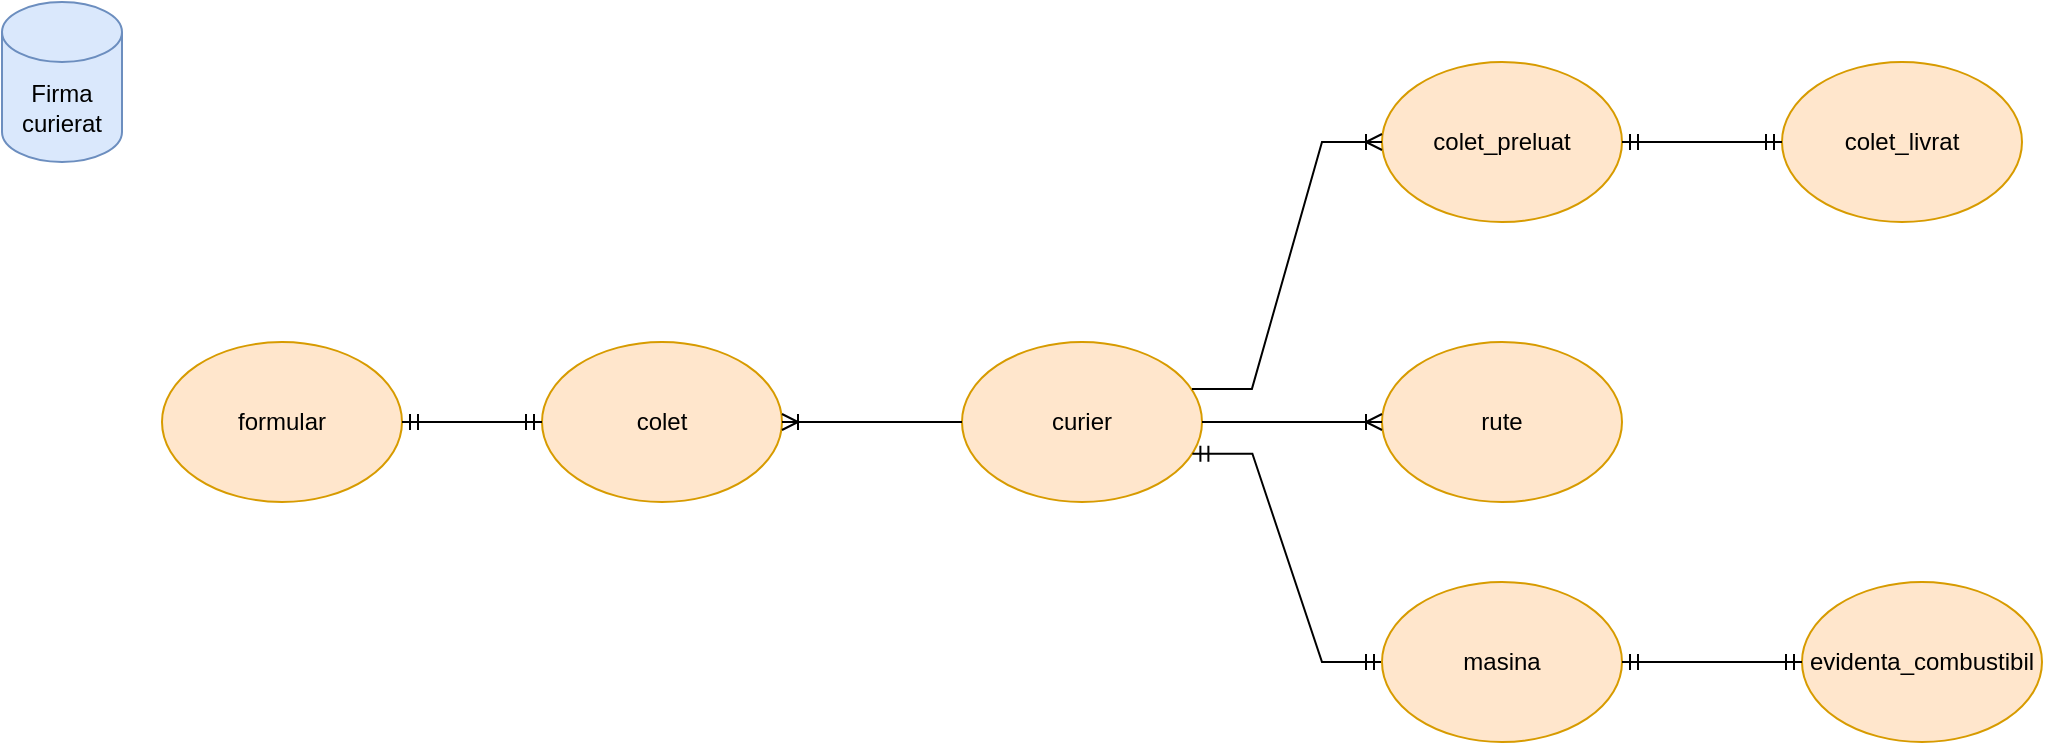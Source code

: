 <mxfile version="23.0.2" type="github">
  <diagram name="Page-1" id="skVKFUmh7Q1YnFiJwnqI">
    <mxGraphModel dx="1167" dy="619" grid="1" gridSize="10" guides="1" tooltips="1" connect="1" arrows="1" fold="1" page="1" pageScale="1" pageWidth="850" pageHeight="1100" math="0" shadow="0">
      <root>
        <mxCell id="0" />
        <mxCell id="1" parent="0" />
        <mxCell id="UZetojyLB-9DZRHoAXMX-2" value="Firma curierat" style="shape=cylinder3;whiteSpace=wrap;html=1;boundedLbl=1;backgroundOutline=1;size=15;fillColor=#dae8fc;strokeColor=#6c8ebf;" vertex="1" parent="1">
          <mxGeometry x="30" y="140" width="60" height="80" as="geometry" />
        </mxCell>
        <mxCell id="UZetojyLB-9DZRHoAXMX-3" value="rute" style="ellipse;whiteSpace=wrap;html=1;fillColor=#ffe6cc;strokeColor=#d79b00;" vertex="1" parent="1">
          <mxGeometry x="720" y="310" width="120" height="80" as="geometry" />
        </mxCell>
        <mxCell id="UZetojyLB-9DZRHoAXMX-4" value="curier" style="ellipse;whiteSpace=wrap;html=1;fillColor=#ffe6cc;strokeColor=#d79b00;" vertex="1" parent="1">
          <mxGeometry x="510" y="310" width="120" height="80" as="geometry" />
        </mxCell>
        <mxCell id="UZetojyLB-9DZRHoAXMX-5" value="colet" style="ellipse;whiteSpace=wrap;html=1;fillColor=#ffe6cc;strokeColor=#d79b00;" vertex="1" parent="1">
          <mxGeometry x="300" y="310" width="120" height="80" as="geometry" />
        </mxCell>
        <mxCell id="UZetojyLB-9DZRHoAXMX-6" value="formular" style="ellipse;whiteSpace=wrap;html=1;fillColor=#ffe6cc;strokeColor=#d79b00;" vertex="1" parent="1">
          <mxGeometry x="110" y="310" width="120" height="80" as="geometry" />
        </mxCell>
        <mxCell id="UZetojyLB-9DZRHoAXMX-7" value="" style="edgeStyle=entityRelationEdgeStyle;fontSize=12;html=1;endArrow=ERmandOne;startArrow=ERmandOne;rounded=0;exitX=1;exitY=0.5;exitDx=0;exitDy=0;" edge="1" parent="1" source="UZetojyLB-9DZRHoAXMX-6" target="UZetojyLB-9DZRHoAXMX-5">
          <mxGeometry width="100" height="100" relative="1" as="geometry">
            <mxPoint x="370" y="460" as="sourcePoint" />
            <mxPoint x="470" y="360" as="targetPoint" />
          </mxGeometry>
        </mxCell>
        <mxCell id="UZetojyLB-9DZRHoAXMX-8" value="" style="edgeStyle=entityRelationEdgeStyle;fontSize=12;html=1;endArrow=ERoneToMany;rounded=0;" edge="1" parent="1" source="UZetojyLB-9DZRHoAXMX-4" target="UZetojyLB-9DZRHoAXMX-5">
          <mxGeometry width="100" height="100" relative="1" as="geometry">
            <mxPoint x="370" y="460" as="sourcePoint" />
            <mxPoint x="470" y="360" as="targetPoint" />
          </mxGeometry>
        </mxCell>
        <mxCell id="UZetojyLB-9DZRHoAXMX-9" value="" style="edgeStyle=entityRelationEdgeStyle;fontSize=12;html=1;endArrow=ERoneToMany;rounded=0;exitX=1;exitY=0.5;exitDx=0;exitDy=0;" edge="1" parent="1" source="UZetojyLB-9DZRHoAXMX-4" target="UZetojyLB-9DZRHoAXMX-3">
          <mxGeometry width="100" height="100" relative="1" as="geometry">
            <mxPoint x="550" y="460" as="sourcePoint" />
            <mxPoint x="650" y="360" as="targetPoint" />
          </mxGeometry>
        </mxCell>
        <mxCell id="UZetojyLB-9DZRHoAXMX-10" value="" style="edgeStyle=entityRelationEdgeStyle;fontSize=12;html=1;endArrow=ERmandOne;startArrow=ERmandOne;rounded=0;exitX=0.96;exitY=0.698;exitDx=0;exitDy=0;exitPerimeter=0;" edge="1" parent="1" source="UZetojyLB-9DZRHoAXMX-4" target="UZetojyLB-9DZRHoAXMX-12">
          <mxGeometry width="100" height="100" relative="1" as="geometry">
            <mxPoint x="550" y="460" as="sourcePoint" />
            <mxPoint x="680" y="450" as="targetPoint" />
          </mxGeometry>
        </mxCell>
        <mxCell id="UZetojyLB-9DZRHoAXMX-11" value="evidenta_combustibil" style="ellipse;whiteSpace=wrap;html=1;fillColor=#ffe6cc;strokeColor=#d79b00;" vertex="1" parent="1">
          <mxGeometry x="930" y="430" width="120" height="80" as="geometry" />
        </mxCell>
        <mxCell id="UZetojyLB-9DZRHoAXMX-12" value="masina" style="ellipse;whiteSpace=wrap;html=1;fillColor=#ffe6cc;strokeColor=#d79b00;" vertex="1" parent="1">
          <mxGeometry x="720" y="430" width="120" height="80" as="geometry" />
        </mxCell>
        <mxCell id="UZetojyLB-9DZRHoAXMX-13" value="" style="edgeStyle=entityRelationEdgeStyle;fontSize=12;html=1;endArrow=ERmandOne;startArrow=ERmandOne;rounded=0;" edge="1" parent="1" source="UZetojyLB-9DZRHoAXMX-12" target="UZetojyLB-9DZRHoAXMX-11">
          <mxGeometry width="100" height="100" relative="1" as="geometry">
            <mxPoint x="910" y="460" as="sourcePoint" />
            <mxPoint x="1010" y="360" as="targetPoint" />
          </mxGeometry>
        </mxCell>
        <mxCell id="UZetojyLB-9DZRHoAXMX-14" value="colet_livrat" style="ellipse;whiteSpace=wrap;html=1;fillColor=#ffe6cc;strokeColor=#d79b00;" vertex="1" parent="1">
          <mxGeometry x="920" y="170" width="120" height="80" as="geometry" />
        </mxCell>
        <mxCell id="UZetojyLB-9DZRHoAXMX-15" value="colet_preluat" style="ellipse;whiteSpace=wrap;html=1;fillColor=#ffe6cc;strokeColor=#d79b00;" vertex="1" parent="1">
          <mxGeometry x="720" y="170" width="120" height="80" as="geometry" />
        </mxCell>
        <mxCell id="UZetojyLB-9DZRHoAXMX-16" value="" style="edgeStyle=entityRelationEdgeStyle;fontSize=12;html=1;endArrow=ERoneToMany;rounded=0;exitX=0.958;exitY=0.293;exitDx=0;exitDy=0;exitPerimeter=0;" edge="1" parent="1" source="UZetojyLB-9DZRHoAXMX-4" target="UZetojyLB-9DZRHoAXMX-15">
          <mxGeometry width="100" height="100" relative="1" as="geometry">
            <mxPoint x="670" y="440" as="sourcePoint" />
            <mxPoint x="770" y="340" as="targetPoint" />
          </mxGeometry>
        </mxCell>
        <mxCell id="UZetojyLB-9DZRHoAXMX-17" value="" style="edgeStyle=entityRelationEdgeStyle;fontSize=12;html=1;endArrow=ERmandOne;startArrow=ERmandOne;rounded=0;exitX=1;exitY=0.5;exitDx=0;exitDy=0;" edge="1" parent="1" source="UZetojyLB-9DZRHoAXMX-15" target="UZetojyLB-9DZRHoAXMX-14">
          <mxGeometry width="100" height="100" relative="1" as="geometry">
            <mxPoint x="670" y="440" as="sourcePoint" />
            <mxPoint x="770" y="340" as="targetPoint" />
          </mxGeometry>
        </mxCell>
      </root>
    </mxGraphModel>
  </diagram>
</mxfile>
